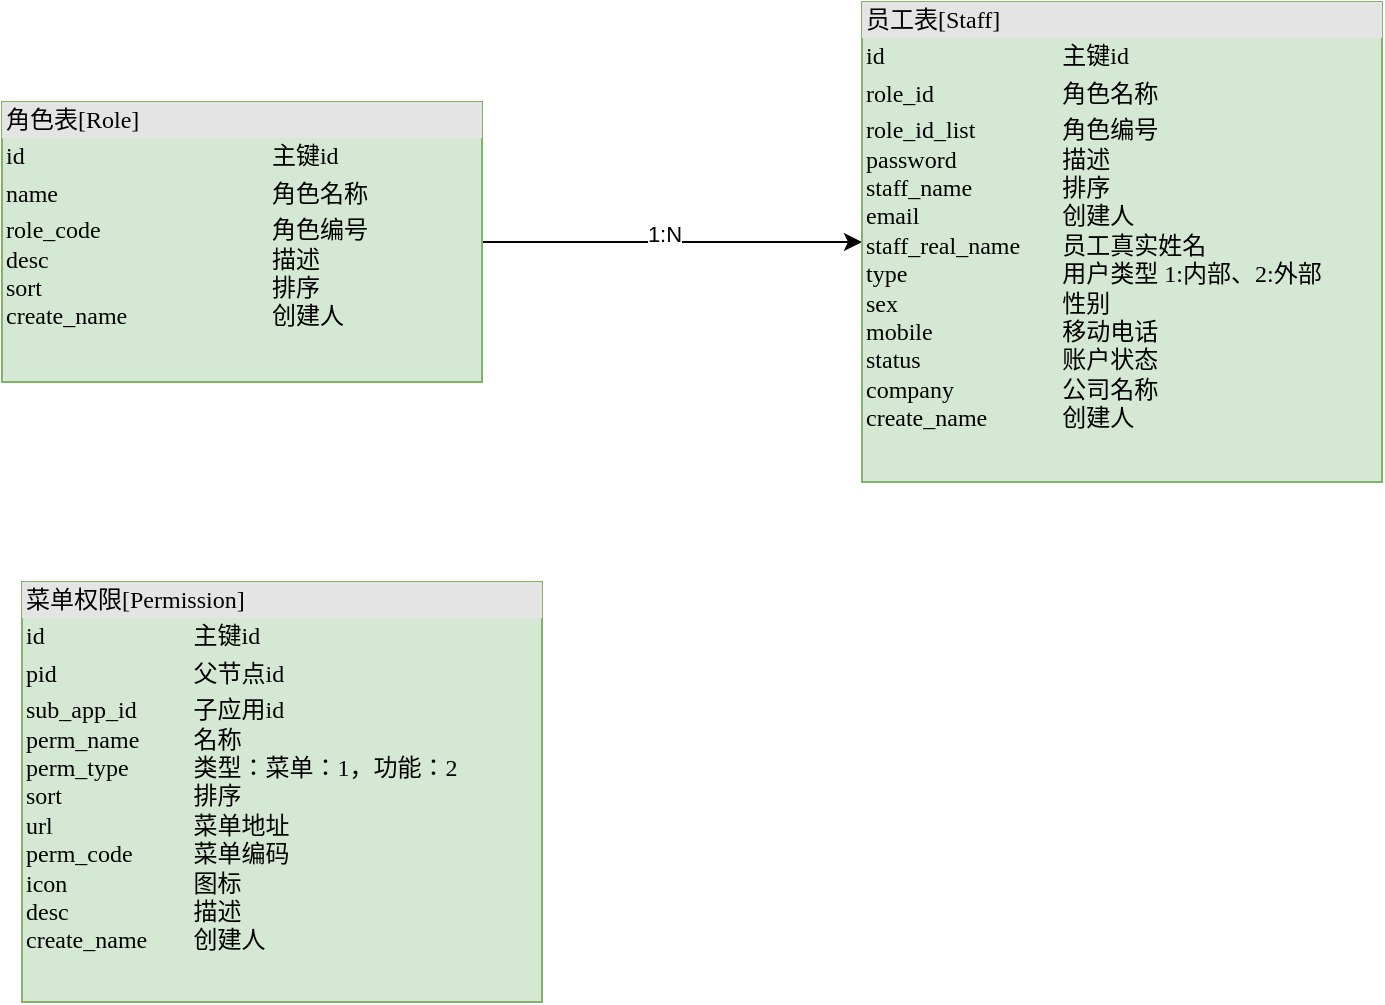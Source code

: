 <mxfile version="17.2.2" type="github">
  <diagram name="Page-1" id="2ca16b54-16f6-2749-3443-fa8db7711227">
    <mxGraphModel dx="946" dy="646" grid="1" gridSize="10" guides="1" tooltips="1" connect="1" arrows="1" fold="1" page="1" pageScale="1" pageWidth="1100" pageHeight="850" background="none" math="0" shadow="0">
      <root>
        <mxCell id="0" />
        <mxCell id="1" parent="0" />
        <mxCell id="nQt5F8OV-MKO7lQRQoEB-3" style="edgeStyle=orthogonalEdgeStyle;rounded=0;orthogonalLoop=1;jettySize=auto;html=1;exitX=1;exitY=0.5;exitDx=0;exitDy=0;" edge="1" parent="1" source="2ed32ef02a7f4228-1" target="nQt5F8OV-MKO7lQRQoEB-2">
          <mxGeometry relative="1" as="geometry" />
        </mxCell>
        <mxCell id="nQt5F8OV-MKO7lQRQoEB-5" value="1:N" style="edgeLabel;html=1;align=center;verticalAlign=middle;resizable=0;points=[];" vertex="1" connectable="0" parent="nQt5F8OV-MKO7lQRQoEB-3">
          <mxGeometry x="-0.042" y="4" relative="1" as="geometry">
            <mxPoint as="offset" />
          </mxGeometry>
        </mxCell>
        <mxCell id="2ed32ef02a7f4228-1" value="&lt;div style=&quot;box-sizing: border-box ; width: 100% ; background: #e4e4e4 ; padding: 2px&quot;&gt;角色表[Role]&lt;/div&gt;&lt;table style=&quot;width: 100% ; font-size: 1em&quot; cellpadding=&quot;2&quot; cellspacing=&quot;0&quot;&gt;&lt;tbody&gt;&lt;tr&gt;&lt;td&gt;id&lt;/td&gt;&lt;td&gt;主键id&lt;span style=&quot;white-space: pre&quot;&gt;	&lt;/span&gt;&lt;span style=&quot;white-space: pre&quot;&gt;	&lt;/span&gt;&lt;/td&gt;&lt;/tr&gt;&lt;tr&gt;&lt;td&gt;name&lt;/td&gt;&lt;td&gt;角色名称&lt;/td&gt;&lt;/tr&gt;&lt;tr&gt;&lt;td&gt;role_code&lt;br&gt;desc&lt;br&gt;sort&lt;br&gt;create_name&lt;/td&gt;&lt;td&gt;角色编号&lt;br&gt;描述&lt;br&gt;排序&lt;br&gt;创建人&lt;/td&gt;&lt;/tr&gt;&lt;/tbody&gt;&lt;/table&gt;" style="verticalAlign=top;align=left;overflow=fill;html=1;rounded=0;shadow=0;comic=0;labelBackgroundColor=none;strokeWidth=1;fontFamily=Verdana;fontSize=12;fillColor=#d5e8d4;strokeColor=#82b366;" parent="1" vertex="1">
          <mxGeometry x="110" y="150" width="240" height="140" as="geometry" />
        </mxCell>
        <mxCell id="nQt5F8OV-MKO7lQRQoEB-2" value="&lt;div style=&quot;box-sizing: border-box ; width: 100% ; background: #e4e4e4 ; padding: 2px&quot;&gt;员工表[Staff]&lt;/div&gt;&lt;table style=&quot;width: 100% ; font-size: 1em&quot; cellpadding=&quot;2&quot; cellspacing=&quot;0&quot;&gt;&lt;tbody&gt;&lt;tr&gt;&lt;td&gt;id&lt;/td&gt;&lt;td&gt;主键id&lt;span style=&quot;white-space: pre&quot;&gt;	&lt;/span&gt;&lt;span style=&quot;white-space: pre&quot;&gt;	&lt;/span&gt;&lt;/td&gt;&lt;/tr&gt;&lt;tr&gt;&lt;td&gt;role_id&lt;/td&gt;&lt;td&gt;角色名称&lt;/td&gt;&lt;/tr&gt;&lt;tr&gt;&lt;td&gt;role_id_list&lt;br&gt;password&lt;br&gt;staff_name&lt;br&gt;email&lt;br&gt;staff_real_name&lt;br&gt;type&lt;br&gt;sex&lt;br&gt;mobile&lt;br&gt;status&lt;br&gt;company&lt;br&gt;create_name&lt;br&gt;&lt;br&gt;&lt;br&gt;&lt;br&gt;&lt;/td&gt;&lt;td&gt;角色编号&lt;br&gt;描述&lt;br&gt;排序&lt;br&gt;创建人&lt;br&gt;员工真实姓名&lt;br&gt;用户类型 1:内部、2:外部&lt;br&gt;性别&lt;br&gt;移动电话&lt;br&gt;账户状态&lt;br&gt;公司名称&lt;br&gt;创建人&lt;br&gt;&lt;br&gt;&lt;br&gt;&lt;br&gt;&lt;/td&gt;&lt;/tr&gt;&lt;/tbody&gt;&lt;/table&gt;" style="verticalAlign=top;align=left;overflow=fill;html=1;rounded=0;shadow=0;comic=0;labelBackgroundColor=none;strokeWidth=1;fontFamily=Verdana;fontSize=12;fillColor=#d5e8d4;strokeColor=#82b366;" vertex="1" parent="1">
          <mxGeometry x="540" y="100" width="260" height="240" as="geometry" />
        </mxCell>
        <mxCell id="nQt5F8OV-MKO7lQRQoEB-4" value="&lt;div style=&quot;box-sizing: border-box ; width: 100% ; background: #e4e4e4 ; padding: 2px&quot;&gt;菜单权限[Permission]&lt;/div&gt;&lt;table style=&quot;width: 100% ; font-size: 1em&quot; cellpadding=&quot;2&quot; cellspacing=&quot;0&quot;&gt;&lt;tbody&gt;&lt;tr&gt;&lt;td&gt;id&lt;/td&gt;&lt;td&gt;主键id&lt;span style=&quot;white-space: pre&quot;&gt;	&lt;/span&gt;&lt;span style=&quot;white-space: pre&quot;&gt;	&lt;/span&gt;&lt;/td&gt;&lt;/tr&gt;&lt;tr&gt;&lt;td&gt;pid&lt;/td&gt;&lt;td&gt;父节点id&lt;/td&gt;&lt;/tr&gt;&lt;tr&gt;&lt;td&gt;sub_app_id&lt;br&gt;perm_name&lt;br&gt;perm_type&lt;br&gt;sort&lt;br&gt;url&lt;br&gt;perm_code&lt;br&gt;icon&lt;br&gt;desc&lt;br&gt;create_name&lt;br&gt;&lt;br&gt;&lt;br&gt;&lt;br&gt;&lt;br&gt;&lt;br&gt;&lt;/td&gt;&lt;td&gt;子应用id&lt;br&gt;名称&lt;br&gt;类型：菜单：1，功能：2&lt;br&gt;排序&lt;br&gt;菜单地址&lt;br&gt;菜单编码&lt;br&gt;图标&lt;br&gt;描述&lt;br&gt;创建人&lt;br&gt;&lt;br&gt;&lt;br&gt;&lt;br&gt;&lt;br&gt;&lt;br&gt;&lt;/td&gt;&lt;/tr&gt;&lt;/tbody&gt;&lt;/table&gt;" style="verticalAlign=top;align=left;overflow=fill;html=1;rounded=0;shadow=0;comic=0;labelBackgroundColor=none;strokeWidth=1;fontFamily=Verdana;fontSize=12;fillColor=#d5e8d4;strokeColor=#82b366;" vertex="1" parent="1">
          <mxGeometry x="120" y="390" width="260" height="210" as="geometry" />
        </mxCell>
      </root>
    </mxGraphModel>
  </diagram>
</mxfile>
